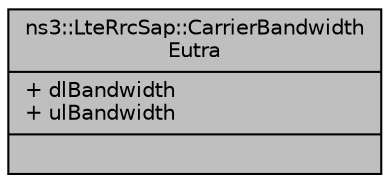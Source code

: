 digraph "ns3::LteRrcSap::CarrierBandwidthEutra"
{
  edge [fontname="Helvetica",fontsize="10",labelfontname="Helvetica",labelfontsize="10"];
  node [fontname="Helvetica",fontsize="10",shape=record];
  Node1 [label="{ns3::LteRrcSap::CarrierBandwidth\lEutra\n|+ dlBandwidth\l+ ulBandwidth\l|}",height=0.2,width=0.4,color="black", fillcolor="grey75", style="filled", fontcolor="black"];
}
